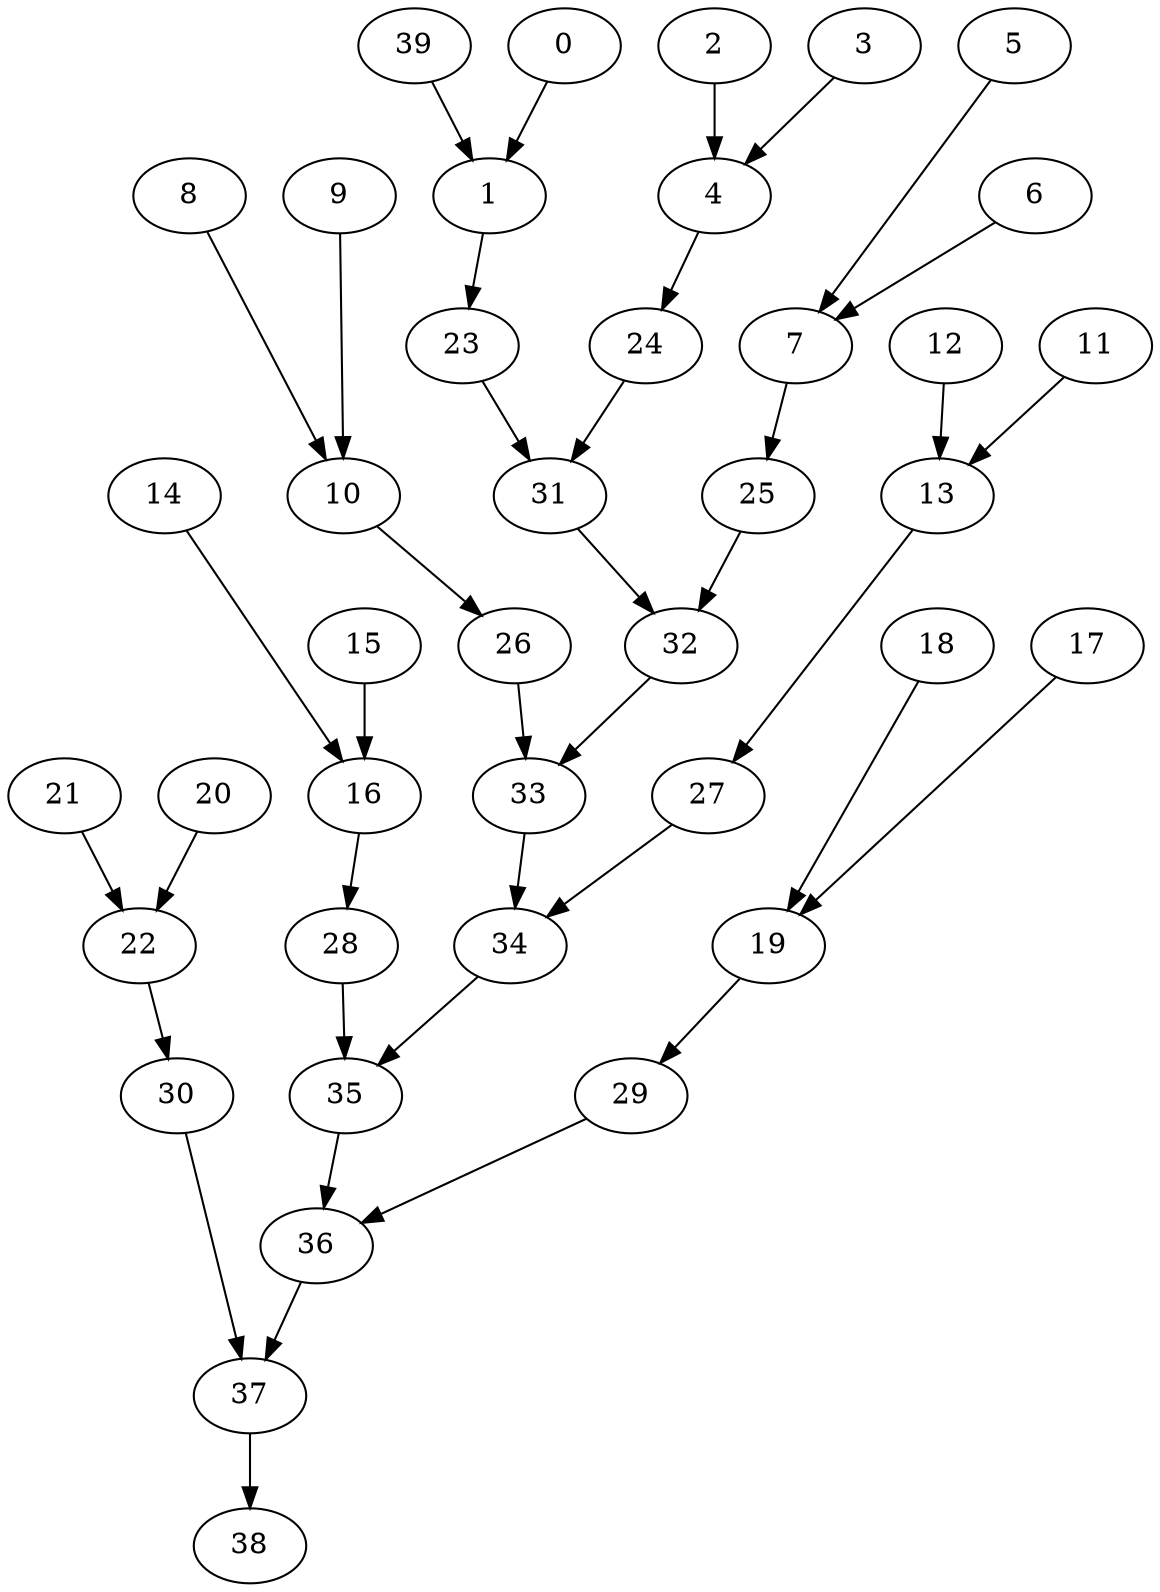 digraph g {
0;
1;
2;
3;
4;
5;
6;
7;
8;
9;
10;
11;
12;
13;
14;
15;
16;
17;
18;
19;
20;
21;
22;
23;
24;
25;
26;
27;
28;
29;
30;
31;
32;
33;
34;
35;
36;
37;
38;
39;
0 -> 1 [weight=0];
1 -> 23 [weight=0];
2 -> 4 [weight=1];
3 -> 4 [weight=0];
4 -> 24 [weight=0];
5 -> 7 [weight=0];
6 -> 7 [weight=0];
7 -> 25 [weight=0];
8 -> 10 [weight=0];
9 -> 10 [weight=0];
10 -> 26 [weight=0];
11 -> 13 [weight=0];
12 -> 13 [weight=0];
13 -> 27 [weight=0];
14 -> 16 [weight=0];
15 -> 16 [weight=1];
16 -> 28 [weight=0];
17 -> 19 [weight=0];
18 -> 19 [weight=0];
19 -> 29 [weight=0];
20 -> 22 [weight=0];
21 -> 22 [weight=0];
22 -> 30 [weight=0];
23 -> 31 [weight=0];
24 -> 31 [weight=0];
25 -> 32 [weight=0];
26 -> 33 [weight=0];
27 -> 34 [weight=0];
28 -> 35 [weight=0];
29 -> 36 [weight=0];
30 -> 37 [weight=0];
31 -> 32 [weight=0];
32 -> 33 [weight=0];
33 -> 34 [weight=0];
34 -> 35 [weight=0];
35 -> 36 [weight=0];
36 -> 37 [weight=0];
37 -> 38 [weight=0];
39 -> 1 [weight=0];
}
